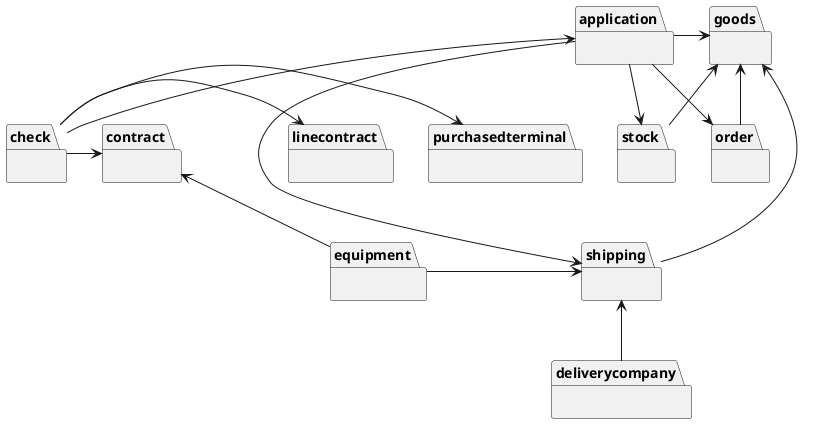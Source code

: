 @startuml
package application{}
package order{}
package stock{}
package shipping{}
package goods{}
package contract{}
package linecontract{}
package purchasedterminal{}
package check{}
package equipment{}
package deliverycompany{}

application -> order
application -> stock
application -> shipping
application -> goods
check -u-> application
check -r-> contract
check -r-> linecontract
check -r-> purchasedterminal
shipping <-- deliverycompany
shipping <-l- equipment
contract <-- equipment

order -[hidden]r-> shipping
order -u-> goods
shipping -u-> goods
stock -u-> goods

@enduml